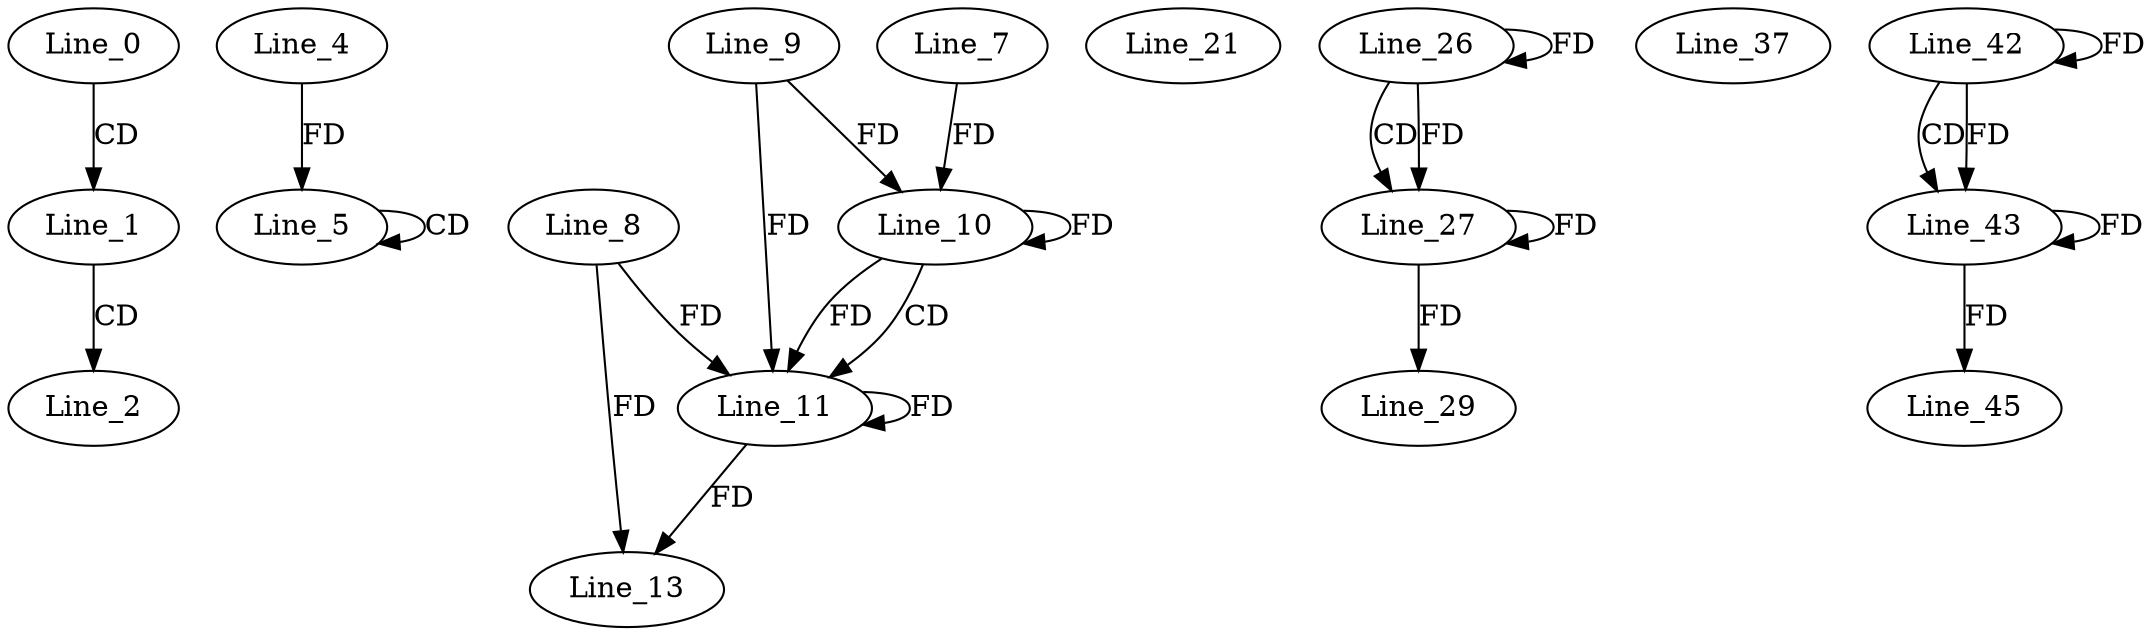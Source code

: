 digraph G {
  Line_0;
  Line_1;
  Line_2;
  Line_5;
  Line_5;
  Line_4;
  Line_10;
  Line_9;
  Line_10;
  Line_7;
  Line_10;
  Line_11;
  Line_8;
  Line_13;
  Line_21;
  Line_26;
  Line_26;
  Line_26;
  Line_27;
  Line_29;
  Line_37;
  Line_42;
  Line_42;
  Line_42;
  Line_43;
  Line_45;
  Line_0 -> Line_1 [ label="CD" ];
  Line_1 -> Line_2 [ label="CD" ];
  Line_5 -> Line_5 [ label="CD" ];
  Line_4 -> Line_5 [ label="FD" ];
  Line_10 -> Line_10 [ label="FD" ];
  Line_9 -> Line_10 [ label="FD" ];
  Line_7 -> Line_10 [ label="FD" ];
  Line_10 -> Line_11 [ label="CD" ];
  Line_11 -> Line_11 [ label="FD" ];
  Line_8 -> Line_11 [ label="FD" ];
  Line_10 -> Line_11 [ label="FD" ];
  Line_9 -> Line_11 [ label="FD" ];
  Line_11 -> Line_13 [ label="FD" ];
  Line_8 -> Line_13 [ label="FD" ];
  Line_26 -> Line_26 [ label="FD" ];
  Line_26 -> Line_27 [ label="CD" ];
  Line_27 -> Line_27 [ label="FD" ];
  Line_26 -> Line_27 [ label="FD" ];
  Line_27 -> Line_29 [ label="FD" ];
  Line_42 -> Line_42 [ label="FD" ];
  Line_42 -> Line_43 [ label="CD" ];
  Line_43 -> Line_43 [ label="FD" ];
  Line_42 -> Line_43 [ label="FD" ];
  Line_43 -> Line_45 [ label="FD" ];
}
